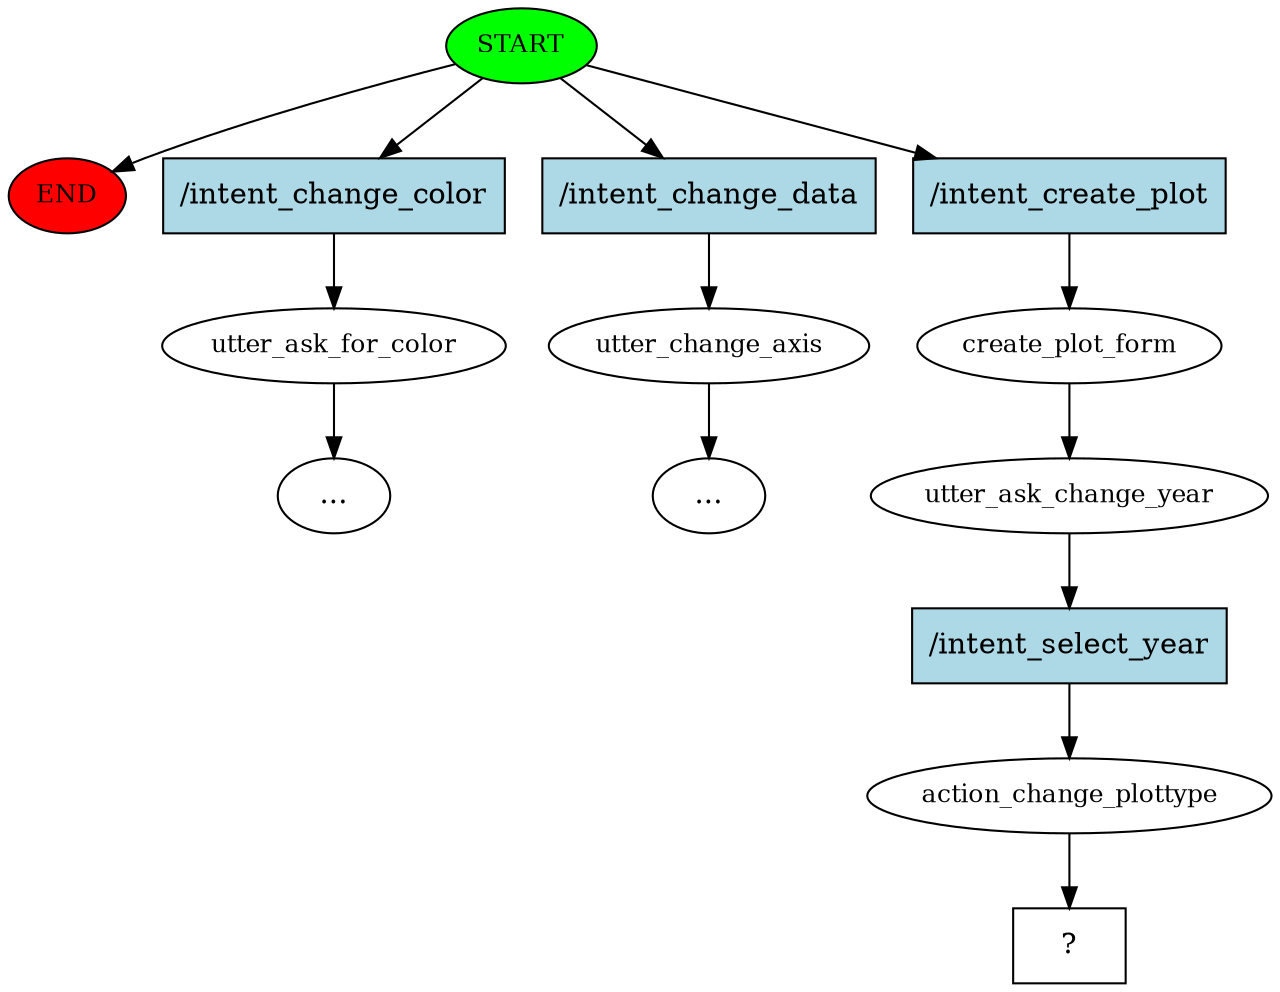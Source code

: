 digraph  {
0 [class="start active", fillcolor=green, fontsize=12, label=START, style=filled];
"-1" [class=end, fillcolor=red, fontsize=12, label=END, style=filled];
1 [class="", fontsize=12, label=utter_ask_for_color];
"-3" [class=ellipsis, label="..."];
2 [class="", fontsize=12, label=utter_change_axis];
"-4" [class=ellipsis, label="..."];
3 [class=active, fontsize=12, label=create_plot_form];
4 [class=active, fontsize=12, label=utter_ask_change_year];
5 [class=active, fontsize=12, label=action_change_plottype];
6 [class="intent dashed active", label="  ?  ", shape=rect];
7 [class=intent, fillcolor=lightblue, label="/intent_change_color", shape=rect, style=filled];
8 [class=intent, fillcolor=lightblue, label="/intent_change_data", shape=rect, style=filled];
9 [class="intent active", fillcolor=lightblue, label="/intent_create_plot", shape=rect, style=filled];
10 [class="intent active", fillcolor=lightblue, label="/intent_select_year", shape=rect, style=filled];
0 -> "-1"  [class="", key=NONE, label=""];
0 -> 7  [class="", key=0];
0 -> 8  [class="", key=0];
0 -> 9  [class=active, key=0];
1 -> "-3"  [class="", key=NONE, label=""];
2 -> "-4"  [class="", key=NONE, label=""];
3 -> 4  [class=active, key=NONE, label=""];
4 -> 10  [class=active, key=0];
5 -> 6  [class=active, key=NONE, label=""];
7 -> 1  [class="", key=0];
8 -> 2  [class="", key=0];
9 -> 3  [class=active, key=0];
10 -> 5  [class=active, key=0];
}
